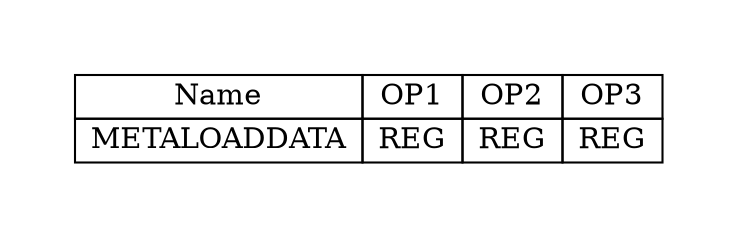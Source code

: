 digraph{
graph [pad="0.5", nodesep="0.5", ranksep="2" ]
node [shape=plain]
Foo [label=<
<table border="0" cellborder="1" cellspacing="0">
<tr><td> Name </td> <td> OP1 </td><td> OP2 </td><td> OP3 </td> </tr>
<tr><td> METALOADDATA </td><td> REG </td><td> REG </td><td> REG </td> </tr>
</table>>];
}
